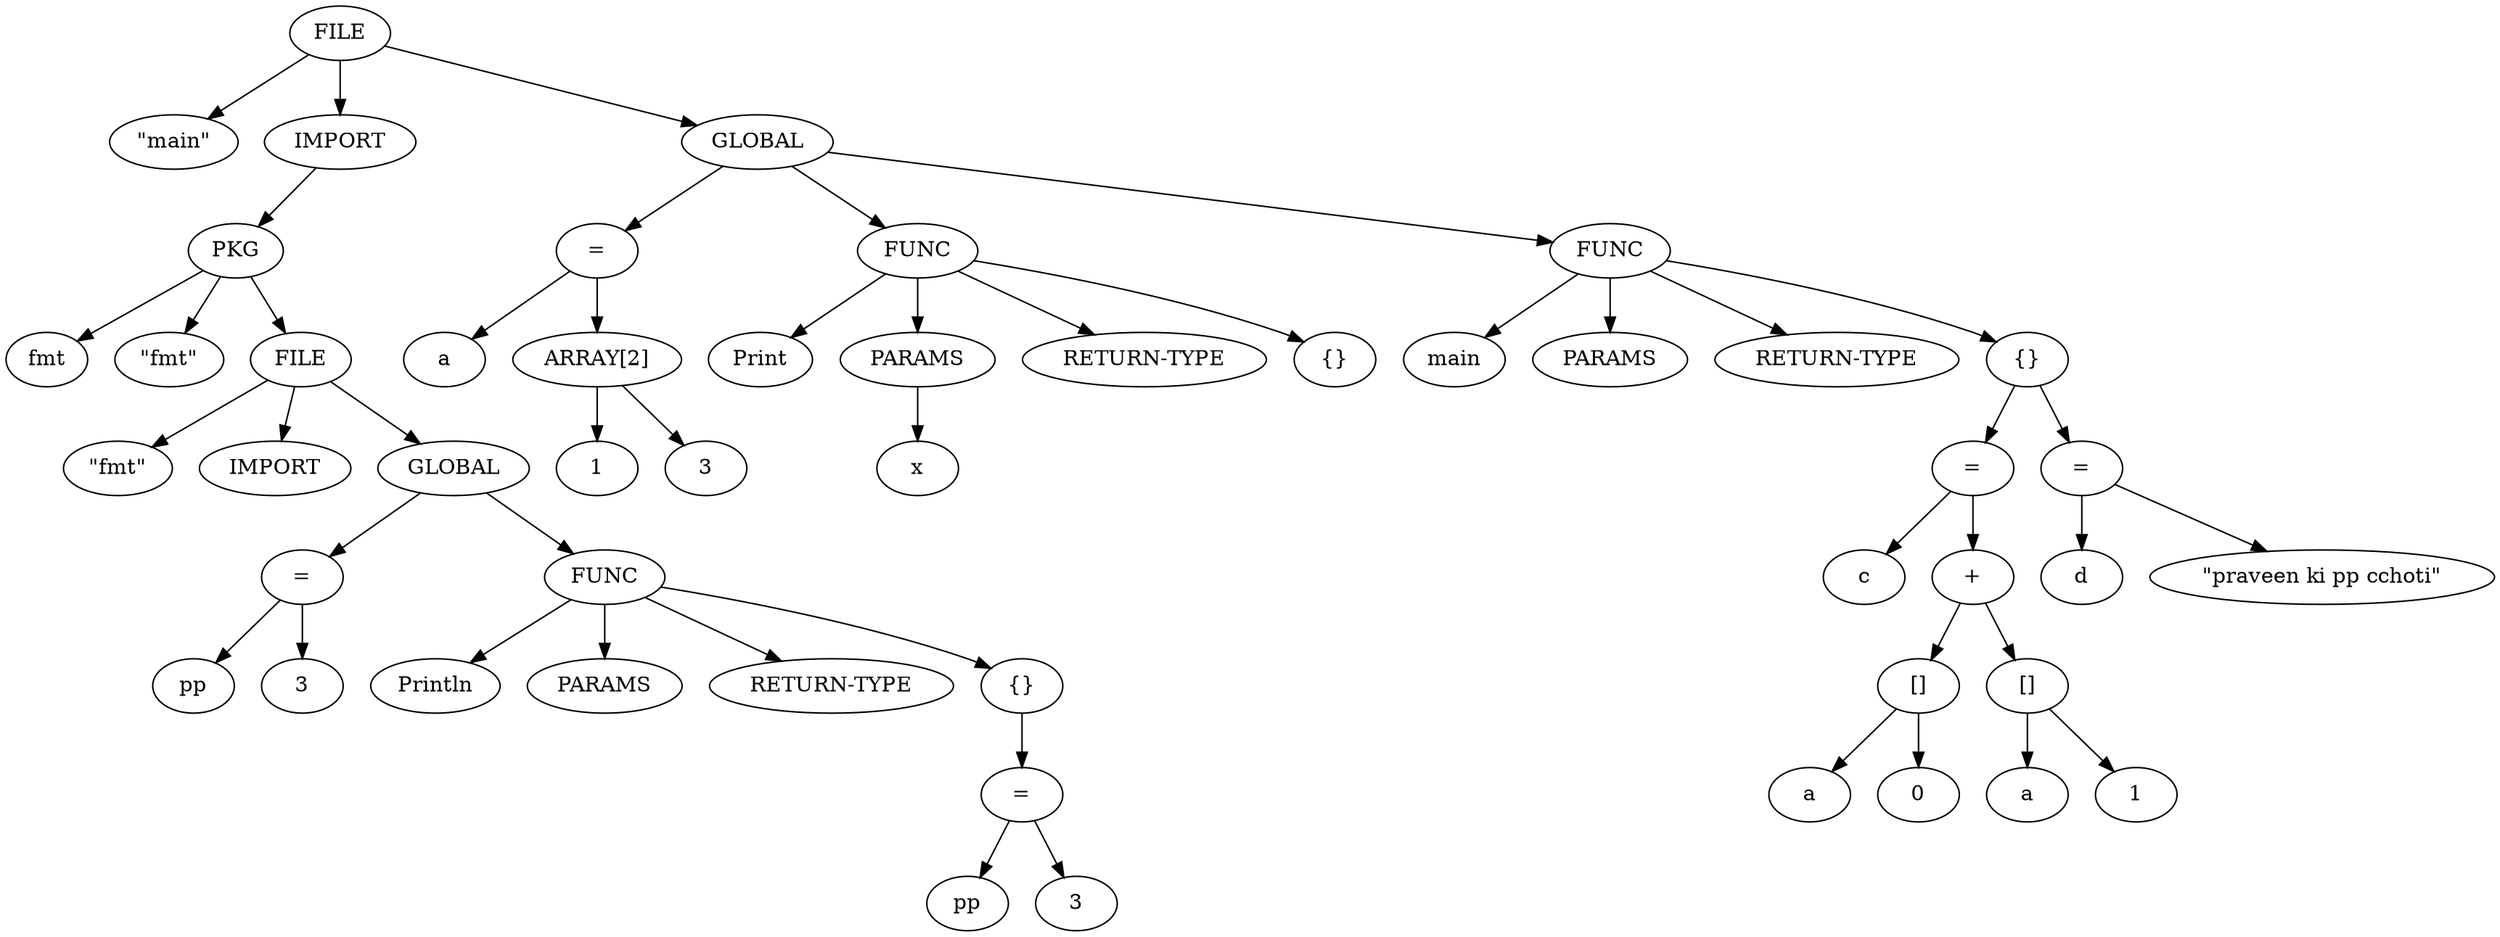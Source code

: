digraph G {
	0 -> 1;
	0 -> 2;
	2 -> 3;
	3 -> 4;
	3 -> 5;
	3 -> 6;
	6 -> 7;
	6 -> 8;
	6 -> 9;
	9 -> 10;
	10 -> 11;
	10 -> 12;
	9 -> 13;
	13 -> 14;
	13 -> 15;
	13 -> 16;
	13 -> 17;
	17 -> 18;
	18 -> 19;
	18 -> 20;
	0 -> 21;
	21 -> 22;
	22 -> 23;
	22 -> 24;
	24 -> 25;
	24 -> 26;
	21 -> 27;
	27 -> 28;
	27 -> 29;
	29 -> 30;
	27 -> 31;
	27 -> 32;
	21 -> 33;
	33 -> 34;
	33 -> 35;
	33 -> 36;
	33 -> 37;
	37 -> 38;
	38 -> 39;
	38 -> 40;
	40 -> 41;
	41 -> 42;
	41 -> 43;
	40 -> 44;
	44 -> 45;
	44 -> 46;
	37 -> 47;
	47 -> 48;
	47 -> 49;
	0 [label=FILE];	1 [label="\"main\""];	2 [label="IMPORT"];	3 [label="PKG"];	4 [label="fmt"];	5 [label="\"fmt\""];	6 [label="FILE"];	7 [label="\"fmt\""];	8 [label="IMPORT"];	9 [label="GLOBAL"];	10 [label="="];	11 [label="pp"];	12 [label="3"];	13 [label="FUNC"];	14 [label="Println"];	15 [label="PARAMS"];	16 [label="RETURN-TYPE"];	17 [label="{}"];	18 [label="="];	19 [label="pp"];	20 [label="3"];	21 [label="GLOBAL"];	22 [label="="];	23 [label="a"];	24 [label="ARRAY[2]"];	25 [label="1"];	26 [label="3"];	27 [label="FUNC"];	28 [label="Print"];	29 [label="PARAMS"];	30 [label="x"];	31 [label="RETURN-TYPE"];	32 [label="{}"];	33 [label="FUNC"];	34 [label="main"];	35 [label="PARAMS"];	36 [label="RETURN-TYPE"];	37 [label="{}"];	38 [label="="];	39 [label="c"];	40 [label="+"];	41 [label="[]"];	42 [label="a"];	43 [label="0"];	44 [label="[]"];	45 [label="a"];	46 [label="1"];	47 [label="="];	48 [label="d"];	49 [label="\"praveen ki pp cchoti\""];
}